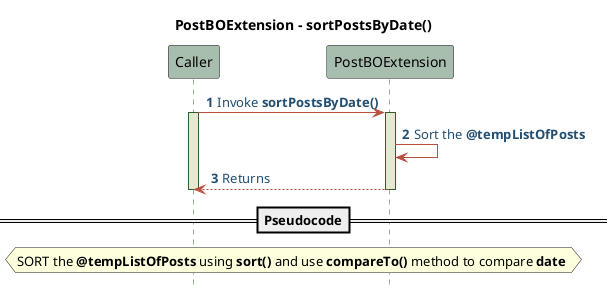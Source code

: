 @startuml PostBO-Sequence-Pseudo

!define POSITIVERESPONSE 90EE90
!define NEGATIVEERESPONSE EFBBBB
!define NUETRALRESPONSE F2DC79

skinparam sequence{
    ParticipantBackgroundColor #A7BEAE
    LifeLineBackgroundColor #E7E8D1
    LifeLineBorderColor #2C5F2D
    ActorBackgroundColor #FC766AFF
    ActorBorderColor #FC766AFF
    ArrowColor #B85042
    ArrowFontColor #234E70
}

title   **PostBOExtension - sortPostsByDate()**
autonumber 1
hide footbox
Caller -> PostBOExtension : Invoke **sortPostsByDate()**
activate Caller
activate PostBOExtension
PostBOExtension -> PostBOExtension : Sort the **@tempListOfPosts**
PostBOExtension --> Caller : Returns
deactivate PostBOExtension
deactivate Caller

==Pseudocode==
hnote across
 SORT the **@tempListOfPosts** using **sort()** and use **compareTo()** method to compare **date** 
end note
 @enduml
